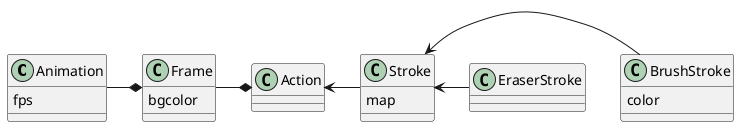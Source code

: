@startuml
class Animation {
    {field} fps
}

class Frame {
    {field} bgcolor
}

class Action

class Stroke {
    {field} map
}

class BrushStroke {
    {field} color
}

class EraserStroke

Animation -* Frame
Frame -* Action
Action <- Stroke
Stroke <- BrushStroke
Stroke <- EraserStroke
@enduml